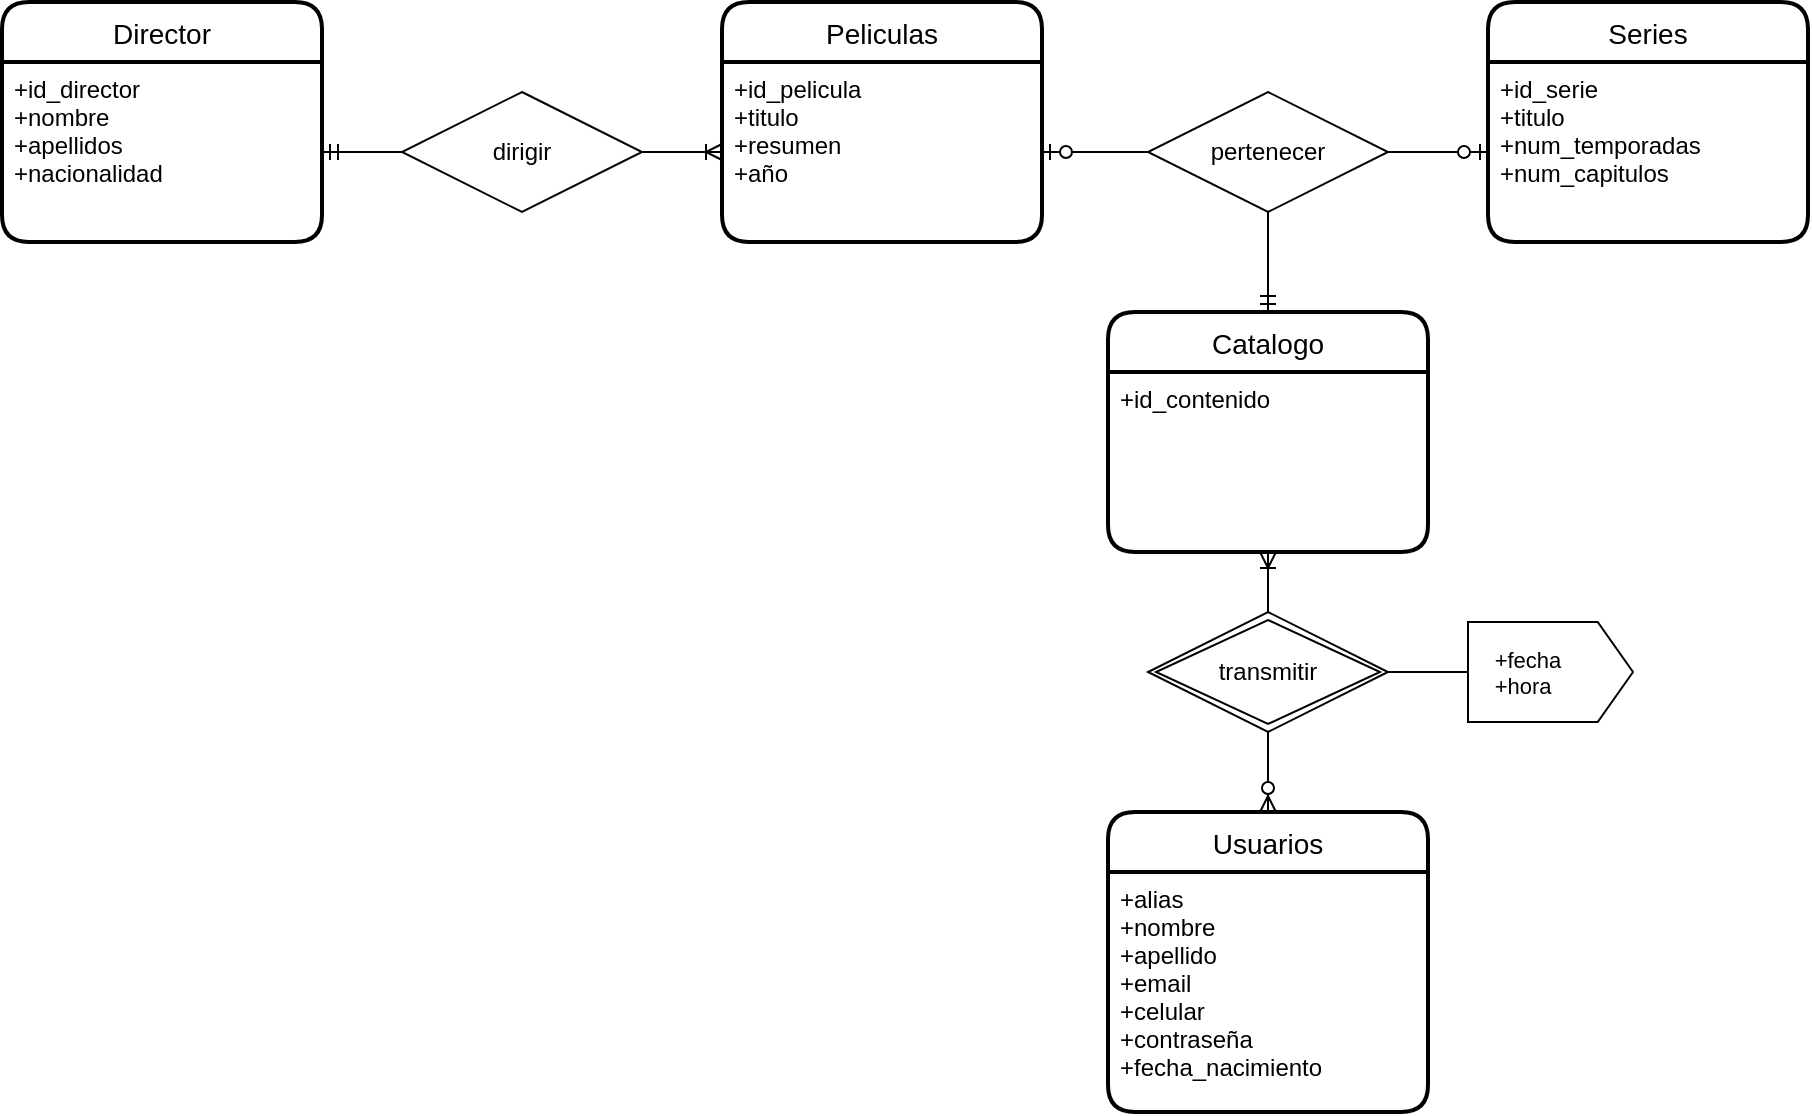 <mxfile version="13.9.3" type="device"><diagram id="R2lEEEUBdFMjLlhIrx00" name="Page-1"><mxGraphModel dx="1483" dy="836" grid="1" gridSize="10" guides="1" tooltips="1" connect="1" arrows="1" fold="1" page="1" pageScale="1" pageWidth="1100" pageHeight="850" math="0" shadow="0" extFonts="Permanent Marker^https://fonts.googleapis.com/css?family=Permanent+Marker"><root><mxCell id="0"/><mxCell id="1" parent="0"/><mxCell id="PXndYA3SPFAosL2RZuSF-69" value="Series" style="swimlane;childLayout=stackLayout;horizontal=1;startSize=30;horizontalStack=0;rounded=1;fontSize=14;fontStyle=0;strokeWidth=2;resizeParent=0;resizeLast=1;shadow=0;dashed=0;align=center;" vertex="1" parent="1"><mxGeometry x="823" y="110" width="160" height="120" as="geometry"><mxRectangle x="540" y="750" width="70" height="30" as="alternateBounds"/></mxGeometry></mxCell><mxCell id="PXndYA3SPFAosL2RZuSF-70" value="+id_serie&#10;+titulo&#10;+num_temporadas&#10;+num_capitulos" style="align=left;strokeColor=none;fillColor=none;spacingLeft=4;fontSize=12;verticalAlign=top;resizable=0;rotatable=0;part=1;fontStyle=0" vertex="1" parent="PXndYA3SPFAosL2RZuSF-69"><mxGeometry y="30" width="160" height="90" as="geometry"/></mxCell><mxCell id="PXndYA3SPFAosL2RZuSF-72" value="Peliculas" style="swimlane;childLayout=stackLayout;horizontal=1;startSize=30;horizontalStack=0;rounded=1;fontSize=14;fontStyle=0;strokeWidth=2;resizeParent=0;resizeLast=1;shadow=0;dashed=0;align=center;" vertex="1" parent="1"><mxGeometry x="440" y="110" width="160" height="120" as="geometry"/></mxCell><mxCell id="PXndYA3SPFAosL2RZuSF-73" value="+id_pelicula&#10;+titulo&#10;+resumen&#10;+año" style="align=left;strokeColor=none;fillColor=none;spacingLeft=4;fontSize=12;verticalAlign=top;resizable=0;rotatable=0;part=1;" vertex="1" parent="PXndYA3SPFAosL2RZuSF-72"><mxGeometry y="30" width="160" height="90" as="geometry"/></mxCell><mxCell id="PXndYA3SPFAosL2RZuSF-74" value="Director" style="swimlane;childLayout=stackLayout;horizontal=1;startSize=30;horizontalStack=0;rounded=1;fontSize=14;fontStyle=0;strokeWidth=2;resizeParent=0;resizeLast=1;shadow=0;dashed=0;align=center;" vertex="1" parent="1"><mxGeometry x="80" y="110" width="160" height="120" as="geometry"/></mxCell><mxCell id="PXndYA3SPFAosL2RZuSF-75" value="+id_director&#10;+nombre&#10;+apellidos&#10;+nacionalidad" style="align=left;strokeColor=none;fillColor=none;spacingLeft=4;fontSize=12;verticalAlign=top;resizable=0;rotatable=0;part=1;" vertex="1" parent="PXndYA3SPFAosL2RZuSF-74"><mxGeometry y="30" width="160" height="90" as="geometry"/></mxCell><mxCell id="PXndYA3SPFAosL2RZuSF-76" value="dirigir" style="shape=rhombus;perimeter=rhombusPerimeter;whiteSpace=wrap;html=1;align=center;" vertex="1" parent="1"><mxGeometry x="280" y="155" width="120" height="60" as="geometry"/></mxCell><mxCell id="PXndYA3SPFAosL2RZuSF-78" value="pertenecer" style="shape=rhombus;perimeter=rhombusPerimeter;whiteSpace=wrap;html=1;align=center;" vertex="1" parent="1"><mxGeometry x="653" y="155" width="120" height="60" as="geometry"/></mxCell><mxCell id="PXndYA3SPFAosL2RZuSF-79" value="Usuarios" style="swimlane;childLayout=stackLayout;horizontal=1;startSize=30;horizontalStack=0;rounded=1;fontSize=14;fontStyle=0;strokeWidth=2;resizeParent=0;resizeLast=1;shadow=0;dashed=0;align=center;" vertex="1" parent="1"><mxGeometry x="633" y="515" width="160" height="150" as="geometry"/></mxCell><mxCell id="PXndYA3SPFAosL2RZuSF-80" value="+alias&#10;+nombre&#10;+apellido&#10;+email&#10;+celular&#10;+contraseña&#10;+fecha_nacimiento" style="align=left;strokeColor=none;fillColor=none;spacingLeft=4;fontSize=12;verticalAlign=top;resizable=0;rotatable=0;part=1;" vertex="1" parent="PXndYA3SPFAosL2RZuSF-79"><mxGeometry y="30" width="160" height="120" as="geometry"/></mxCell><mxCell id="PXndYA3SPFAosL2RZuSF-85" value="Catalogo" style="swimlane;childLayout=stackLayout;horizontal=1;startSize=30;horizontalStack=0;rounded=1;fontSize=14;fontStyle=0;strokeWidth=2;resizeParent=0;resizeLast=1;shadow=0;dashed=0;align=center;" vertex="1" parent="1"><mxGeometry x="633" y="265" width="160" height="120" as="geometry"/></mxCell><mxCell id="PXndYA3SPFAosL2RZuSF-86" value="+id_contenido" style="align=left;strokeColor=none;fillColor=none;spacingLeft=4;fontSize=12;verticalAlign=top;resizable=0;rotatable=0;part=1;" vertex="1" parent="PXndYA3SPFAosL2RZuSF-85"><mxGeometry y="30" width="160" height="90" as="geometry"/></mxCell><mxCell id="PXndYA3SPFAosL2RZuSF-95" value="" style="endArrow=none;html=1;rounded=0;strokeColor=#000000;startArrow=ERzeroToMany;startFill=1;entryX=0.5;entryY=1;entryDx=0;entryDy=0;exitX=0.5;exitY=0;exitDx=0;exitDy=0;" edge="1" parent="1" source="PXndYA3SPFAosL2RZuSF-79" target="PXndYA3SPFAosL2RZuSF-97"><mxGeometry relative="1" as="geometry"><mxPoint x="877.71" y="515" as="sourcePoint"/><mxPoint x="713" y="465" as="targetPoint"/></mxGeometry></mxCell><mxCell id="PXndYA3SPFAosL2RZuSF-96" value="" style="endArrow=none;html=1;rounded=0;strokeColor=#000000;startArrow=ERoneToMany;startFill=0;entryX=0.5;entryY=0;entryDx=0;entryDy=0;exitX=0.5;exitY=1;exitDx=0;exitDy=0;" edge="1" parent="1" source="PXndYA3SPFAosL2RZuSF-86" target="PXndYA3SPFAosL2RZuSF-97"><mxGeometry relative="1" as="geometry"><mxPoint x="783" y="425" as="sourcePoint"/><mxPoint x="713" y="405" as="targetPoint"/></mxGeometry></mxCell><mxCell id="PXndYA3SPFAosL2RZuSF-97" value="transmitir" style="shape=rhombus;double=1;perimeter=rhombusPerimeter;whiteSpace=wrap;html=1;align=center;" vertex="1" parent="1"><mxGeometry x="653" y="415" width="120" height="60" as="geometry"/></mxCell><mxCell id="PXndYA3SPFAosL2RZuSF-98" value="" style="shape=offPageConnector;whiteSpace=wrap;html=1;rotation=-90;size=0.214;" vertex="1" parent="1"><mxGeometry x="829.25" y="403.75" width="50" height="82.5" as="geometry"/></mxCell><mxCell id="PXndYA3SPFAosL2RZuSF-99" value="&lt;font style=&quot;font-size: 11px&quot;&gt;+fecha&lt;br&gt;&lt;/font&gt;&lt;div style=&quot;text-align: left ; font-size: 11px&quot;&gt;&lt;span&gt;&lt;font style=&quot;font-size: 11px&quot;&gt;+hora&lt;/font&gt;&lt;/span&gt;&lt;/div&gt;" style="text;html=1;strokeColor=none;fillColor=none;align=center;verticalAlign=middle;whiteSpace=wrap;rounded=0;" vertex="1" parent="1"><mxGeometry x="823" y="435" width="40" height="20" as="geometry"/></mxCell><mxCell id="PXndYA3SPFAosL2RZuSF-104" value="" style="endArrow=none;html=1;rounded=0;strokeColor=#000000;exitX=1;exitY=0.5;exitDx=0;exitDy=0;entryX=0.5;entryY=0;entryDx=0;entryDy=0;" edge="1" parent="1" source="PXndYA3SPFAosL2RZuSF-97" target="PXndYA3SPFAosL2RZuSF-98"><mxGeometry relative="1" as="geometry"><mxPoint x="903" y="515" as="sourcePoint"/><mxPoint x="1063" y="515" as="targetPoint"/></mxGeometry></mxCell><mxCell id="PXndYA3SPFAosL2RZuSF-105" value="" style="endArrow=ERoneToMany;html=1;rounded=0;strokeColor=#000000;endFill=0;exitX=1;exitY=0.5;exitDx=0;exitDy=0;entryX=0;entryY=0.5;entryDx=0;entryDy=0;" edge="1" parent="1" source="PXndYA3SPFAosL2RZuSF-76" target="PXndYA3SPFAosL2RZuSF-73"><mxGeometry relative="1" as="geometry"><mxPoint x="240" y="285" as="sourcePoint"/><mxPoint x="400" y="285" as="targetPoint"/></mxGeometry></mxCell><mxCell id="PXndYA3SPFAosL2RZuSF-106" value="" style="endArrow=none;html=1;rounded=0;strokeColor=#000000;endFill=0;startArrow=ERmandOne;startFill=0;entryX=0;entryY=0.5;entryDx=0;entryDy=0;exitX=1;exitY=0.5;exitDx=0;exitDy=0;" edge="1" parent="1" source="PXndYA3SPFAosL2RZuSF-75" target="PXndYA3SPFAosL2RZuSF-76"><mxGeometry relative="1" as="geometry"><mxPoint x="220" y="205" as="sourcePoint"/><mxPoint x="410" y="335" as="targetPoint"/></mxGeometry></mxCell><mxCell id="PXndYA3SPFAosL2RZuSF-107" value="" style="endArrow=ERmandOne;html=1;rounded=0;strokeColor=#000000;entryX=0.5;entryY=0;entryDx=0;entryDy=0;exitX=0.5;exitY=1;exitDx=0;exitDy=0;endFill=0;" edge="1" parent="1" source="PXndYA3SPFAosL2RZuSF-78" target="PXndYA3SPFAosL2RZuSF-85"><mxGeometry relative="1" as="geometry"><mxPoint x="680" y="245" as="sourcePoint"/><mxPoint x="840" y="245" as="targetPoint"/></mxGeometry></mxCell><mxCell id="PXndYA3SPFAosL2RZuSF-108" value="" style="endArrow=none;html=1;rounded=0;strokeColor=#000000;entryX=0;entryY=0.5;entryDx=0;entryDy=0;exitX=1;exitY=0.5;exitDx=0;exitDy=0;startArrow=ERzeroToOne;startFill=1;" edge="1" parent="1" source="PXndYA3SPFAosL2RZuSF-73" target="PXndYA3SPFAosL2RZuSF-78"><mxGeometry relative="1" as="geometry"><mxPoint x="630" y="245" as="sourcePoint"/><mxPoint x="790" y="245" as="targetPoint"/></mxGeometry></mxCell><mxCell id="PXndYA3SPFAosL2RZuSF-109" value="" style="endArrow=none;html=1;rounded=0;strokeColor=#000000;entryX=1;entryY=0.5;entryDx=0;entryDy=0;exitX=0;exitY=0.5;exitDx=0;exitDy=0;startArrow=ERzeroToOne;startFill=1;" edge="1" parent="1" source="PXndYA3SPFAosL2RZuSF-70" target="PXndYA3SPFAosL2RZuSF-78"><mxGeometry relative="1" as="geometry"><mxPoint x="610" y="195" as="sourcePoint"/><mxPoint x="670" y="195" as="targetPoint"/></mxGeometry></mxCell></root></mxGraphModel></diagram></mxfile>